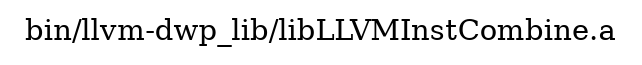 digraph "bin/llvm-dwp_lib/libLLVMInstCombine.a" {
	label="bin/llvm-dwp_lib/libLLVMInstCombine.a";
	rankdir=LR;

}
